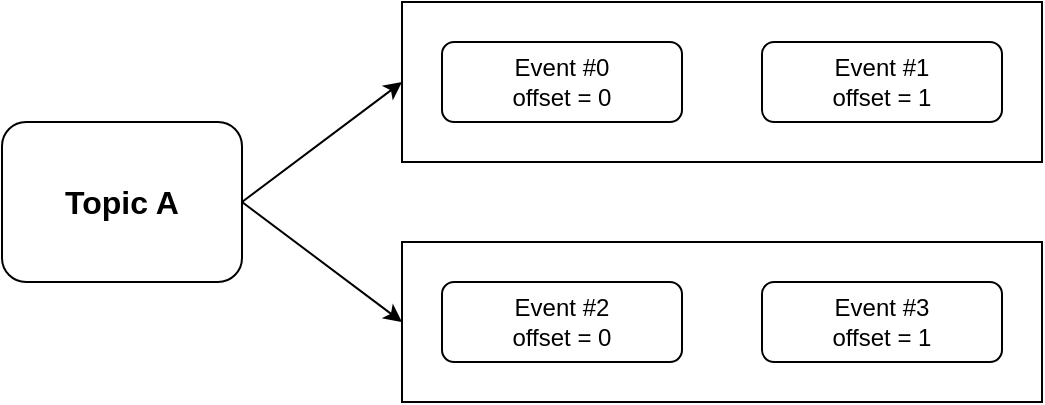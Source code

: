 <mxfile version="14.6.6" type="device"><diagram id="k5ED5kZFe-Y01AdDidzU" name="Page-1"><mxGraphModel dx="1422" dy="794" grid="1" gridSize="10" guides="1" tooltips="1" connect="1" arrows="1" fold="1" page="1" pageScale="1" pageWidth="827" pageHeight="1169" math="0" shadow="0"><root><mxCell id="0"/><mxCell id="1" parent="0"/><mxCell id="TCWnJk6INNQbW8hr74JL-16" value="" style="rounded=0;whiteSpace=wrap;html=1;" vertex="1" parent="1"><mxGeometry x="240" y="420" width="320" height="80" as="geometry"/></mxCell><mxCell id="TCWnJk6INNQbW8hr74JL-10" value="&lt;font style=&quot;font-size: 16px&quot;&gt;&lt;b&gt;Topic A&lt;/b&gt;&lt;/font&gt;" style="rounded=1;whiteSpace=wrap;html=1;" vertex="1" parent="1"><mxGeometry x="40" y="360" width="120" height="80" as="geometry"/></mxCell><mxCell id="TCWnJk6INNQbW8hr74JL-11" value="" style="rounded=0;whiteSpace=wrap;html=1;" vertex="1" parent="1"><mxGeometry x="240" y="300" width="320" height="80" as="geometry"/></mxCell><mxCell id="TCWnJk6INNQbW8hr74JL-12" value="Event #0&lt;br&gt;offset = 0" style="rounded=1;whiteSpace=wrap;html=1;" vertex="1" parent="1"><mxGeometry x="260" y="320" width="120" height="40" as="geometry"/></mxCell><mxCell id="TCWnJk6INNQbW8hr74JL-13" value="Event #1&lt;br&gt;offset = 1" style="rounded=1;whiteSpace=wrap;html=1;" vertex="1" parent="1"><mxGeometry x="420" y="320" width="120" height="40" as="geometry"/></mxCell><mxCell id="TCWnJk6INNQbW8hr74JL-14" value="Event #2&lt;br&gt;offset = 0" style="rounded=1;whiteSpace=wrap;html=1;" vertex="1" parent="1"><mxGeometry x="260" y="440" width="120" height="40" as="geometry"/></mxCell><mxCell id="TCWnJk6INNQbW8hr74JL-15" value="Event #3&lt;br&gt;offset = 1" style="rounded=1;whiteSpace=wrap;html=1;" vertex="1" parent="1"><mxGeometry x="420" y="440" width="120" height="40" as="geometry"/></mxCell><mxCell id="TCWnJk6INNQbW8hr74JL-17" value="" style="endArrow=classic;html=1;exitX=1;exitY=0.5;exitDx=0;exitDy=0;entryX=0;entryY=0.5;entryDx=0;entryDy=0;" edge="1" parent="1" source="TCWnJk6INNQbW8hr74JL-10" target="TCWnJk6INNQbW8hr74JL-16"><mxGeometry width="50" height="50" relative="1" as="geometry"><mxPoint x="390" y="400" as="sourcePoint"/><mxPoint x="440" y="350" as="targetPoint"/></mxGeometry></mxCell><mxCell id="TCWnJk6INNQbW8hr74JL-18" value="" style="endArrow=classic;html=1;entryX=0;entryY=0.5;entryDx=0;entryDy=0;" edge="1" parent="1" target="TCWnJk6INNQbW8hr74JL-11"><mxGeometry width="50" height="50" relative="1" as="geometry"><mxPoint x="160" y="400" as="sourcePoint"/><mxPoint x="440" y="350" as="targetPoint"/></mxGeometry></mxCell></root></mxGraphModel></diagram></mxfile>